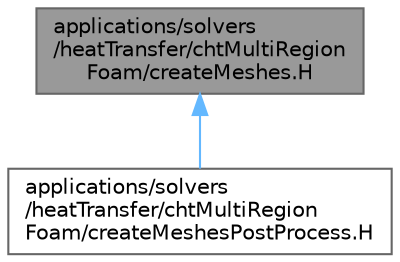 digraph "applications/solvers/heatTransfer/chtMultiRegionFoam/createMeshes.H"
{
 // LATEX_PDF_SIZE
  bgcolor="transparent";
  edge [fontname=Helvetica,fontsize=10,labelfontname=Helvetica,labelfontsize=10];
  node [fontname=Helvetica,fontsize=10,shape=box,height=0.2,width=0.4];
  Node1 [id="Node000001",label="applications/solvers\l/heatTransfer/chtMultiRegion\lFoam/createMeshes.H",height=0.2,width=0.4,color="gray40", fillcolor="grey60", style="filled", fontcolor="black",tooltip=" "];
  Node1 -> Node2 [id="edge1_Node000001_Node000002",dir="back",color="steelblue1",style="solid",tooltip=" "];
  Node2 [id="Node000002",label="applications/solvers\l/heatTransfer/chtMultiRegion\lFoam/createMeshesPostProcess.H",height=0.2,width=0.4,color="grey40", fillcolor="white", style="filled",URL="$heatTransfer_2chtMultiRegionFoam_2createMeshesPostProcess_8H.html",tooltip=" "];
}

